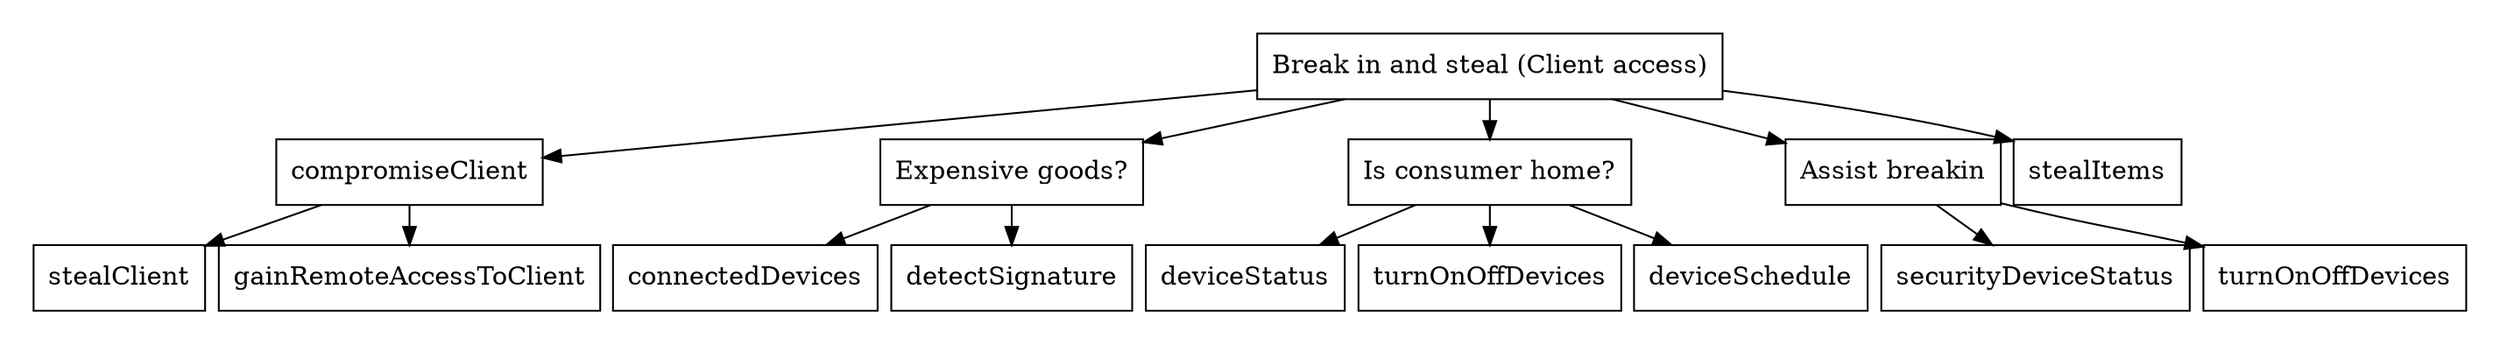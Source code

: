 digraph G {

 graph[ center=true, margin=0.2, nodesep=0.1, ranksep=0.3]
 node[ shape=rectangle]

root [label="Break in and steal (Client access)", shape=AND];

compromiseClient;
goodstuff [label="Expensive goods?",shape=OR];
atHome [label="Is consumer home?",shape=OR];
breakIn [label="Break in"];

compromiseClient[shape=OR]
root -> compromiseClient;
compromiseClient -> stealClient;
compromiseClient -> gainRemoteAccessToClient;


root -> goodstuff;
connectedDevices;
goodstuff->connectedDevices;
goodstuff->detectSignature;

root -> atHome;
atHome -> deviceStatus;
atHome -> turnOnOffDevices;
atHome -> deviceSchedule;

breakIn[shape=OR, label="Assist breakin"]
root ->	breakIn;
breakIn -> securityDeviceStatus;
root -> stealItems;
turnOnOffDevices2[label=turnOnOffDevices]
breakIn -> turnOnOffDevices2;
}